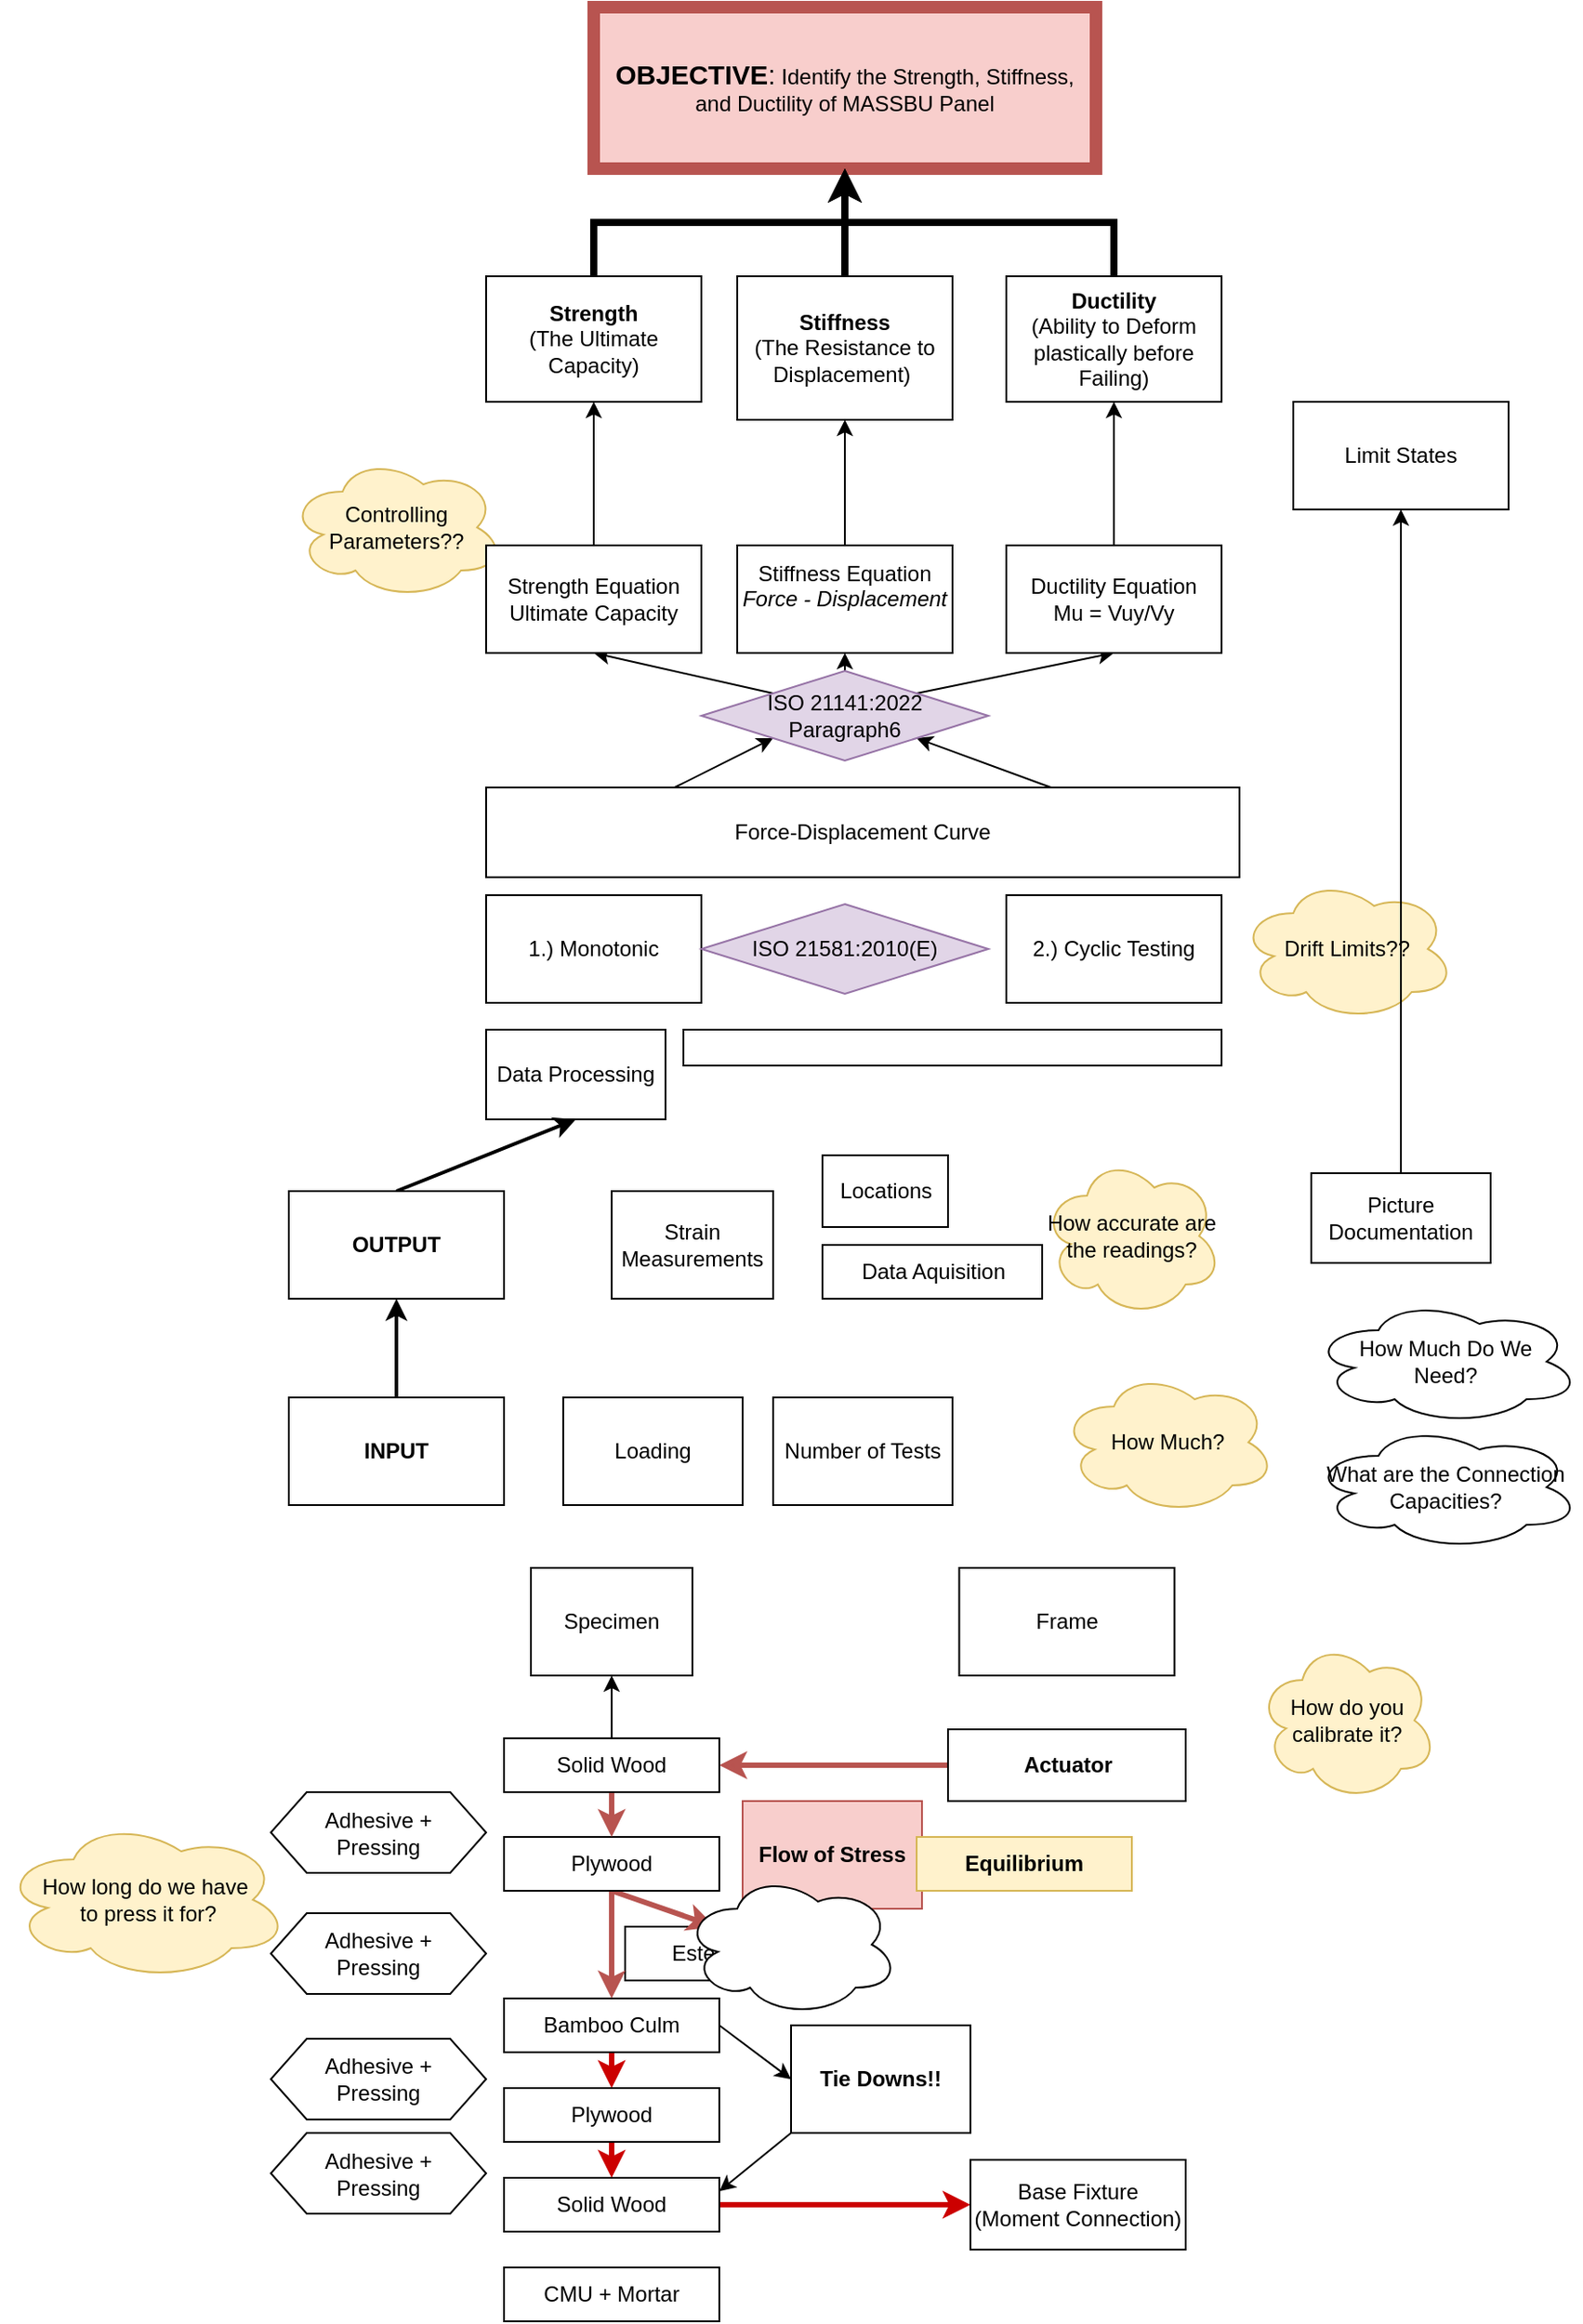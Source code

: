 <mxfile version="26.0.16">
  <diagram id="prtHgNgQTEPvFCAcTncT" name="Page-1">
    <mxGraphModel dx="1621" dy="472" grid="1" gridSize="10" guides="1" tooltips="1" connect="1" arrows="1" fold="1" page="1" pageScale="1" pageWidth="827" pageHeight="1169" math="0" shadow="0">
      <root>
        <mxCell id="0" />
        <mxCell id="1" parent="0" />
        <mxCell id="FZWcAyS96nI4NnQCvx1--2" value="&lt;font style=&quot;font-size: 15px;&quot;&gt;&lt;b style=&quot;&quot;&gt;OBJECTIVE&lt;/b&gt;:&lt;/font&gt; Identify the Strength, Stiffness, and Ductility of MASSBU Panel" style="rounded=0;whiteSpace=wrap;html=1;fillColor=#f8cecc;strokeColor=#b85450;strokeWidth=7;" vertex="1" parent="1">
          <mxGeometry x="170" y="10" width="280" height="90" as="geometry" />
        </mxCell>
        <mxCell id="FZWcAyS96nI4NnQCvx1--12" style="edgeStyle=orthogonalEdgeStyle;rounded=0;orthogonalLoop=1;jettySize=auto;html=1;exitX=0.5;exitY=0;exitDx=0;exitDy=0;strokeWidth=4;entryX=0.5;entryY=1;entryDx=0;entryDy=0;" edge="1" parent="1" source="FZWcAyS96nI4NnQCvx1--3" target="FZWcAyS96nI4NnQCvx1--2">
          <mxGeometry relative="1" as="geometry">
            <mxPoint x="300" y="100" as="targetPoint" />
          </mxGeometry>
        </mxCell>
        <mxCell id="FZWcAyS96nI4NnQCvx1--3" value="&lt;b&gt;Strength&lt;/b&gt;&lt;div&gt;(The Ultimate Capacity)&lt;/div&gt;" style="rounded=0;whiteSpace=wrap;html=1;" vertex="1" parent="1">
          <mxGeometry x="110" y="160" width="120" height="70" as="geometry" />
        </mxCell>
        <mxCell id="FZWcAyS96nI4NnQCvx1--13" style="edgeStyle=orthogonalEdgeStyle;rounded=0;orthogonalLoop=1;jettySize=auto;html=1;exitX=0.5;exitY=0;exitDx=0;exitDy=0;entryX=0.5;entryY=1;entryDx=0;entryDy=0;strokeWidth=4;" edge="1" parent="1" source="FZWcAyS96nI4NnQCvx1--4" target="FZWcAyS96nI4NnQCvx1--2">
          <mxGeometry relative="1" as="geometry">
            <mxPoint x="280" y="110" as="targetPoint" />
          </mxGeometry>
        </mxCell>
        <mxCell id="FZWcAyS96nI4NnQCvx1--4" value="&lt;b&gt;Stiffness&lt;/b&gt;&lt;div&gt;(The Resistance to Displacement)&amp;nbsp;&lt;/div&gt;" style="rounded=0;whiteSpace=wrap;html=1;" vertex="1" parent="1">
          <mxGeometry x="250" y="160" width="120" height="80" as="geometry" />
        </mxCell>
        <mxCell id="FZWcAyS96nI4NnQCvx1--14" style="edgeStyle=orthogonalEdgeStyle;rounded=0;orthogonalLoop=1;jettySize=auto;html=1;exitX=0.5;exitY=0;exitDx=0;exitDy=0;entryX=0.5;entryY=1;entryDx=0;entryDy=0;strokeWidth=4;" edge="1" parent="1" source="FZWcAyS96nI4NnQCvx1--5" target="FZWcAyS96nI4NnQCvx1--2">
          <mxGeometry relative="1" as="geometry">
            <mxPoint x="280" y="110" as="targetPoint" />
          </mxGeometry>
        </mxCell>
        <mxCell id="FZWcAyS96nI4NnQCvx1--5" value="&lt;b&gt;Ductility&lt;/b&gt;&lt;div&gt;(Ability to Deform plastically before Failing)&lt;/div&gt;" style="rounded=0;whiteSpace=wrap;html=1;" vertex="1" parent="1">
          <mxGeometry x="400" y="160" width="120" height="70" as="geometry" />
        </mxCell>
        <mxCell id="FZWcAyS96nI4NnQCvx1--9" value="Controlling Parameters??" style="ellipse;shape=cloud;whiteSpace=wrap;html=1;fillColor=#fff2cc;strokeColor=#d6b656;" vertex="1" parent="1">
          <mxGeometry y="260" width="120" height="80" as="geometry" />
        </mxCell>
        <mxCell id="FZWcAyS96nI4NnQCvx1--11" value="Limit States" style="rounded=0;whiteSpace=wrap;html=1;" vertex="1" parent="1">
          <mxGeometry x="560" y="230" width="120" height="60" as="geometry" />
        </mxCell>
        <mxCell id="FZWcAyS96nI4NnQCvx1--26" style="rounded=0;orthogonalLoop=1;jettySize=auto;html=1;exitX=0.25;exitY=0;exitDx=0;exitDy=0;entryX=0;entryY=1;entryDx=0;entryDy=0;" edge="1" parent="1" source="FZWcAyS96nI4NnQCvx1--15" target="FZWcAyS96nI4NnQCvx1--22">
          <mxGeometry relative="1" as="geometry" />
        </mxCell>
        <mxCell id="FZWcAyS96nI4NnQCvx1--28" style="rounded=0;orthogonalLoop=1;jettySize=auto;html=1;exitX=0.75;exitY=0;exitDx=0;exitDy=0;entryX=1;entryY=1;entryDx=0;entryDy=0;" edge="1" parent="1" source="FZWcAyS96nI4NnQCvx1--15" target="FZWcAyS96nI4NnQCvx1--22">
          <mxGeometry relative="1" as="geometry" />
        </mxCell>
        <mxCell id="FZWcAyS96nI4NnQCvx1--15" value="Force-Displacement Curve" style="rounded=0;whiteSpace=wrap;html=1;" vertex="1" parent="1">
          <mxGeometry x="110" y="445" width="420" height="50" as="geometry" />
        </mxCell>
        <mxCell id="FZWcAyS96nI4NnQCvx1--16" value="1.) Monotonic" style="rounded=0;whiteSpace=wrap;html=1;" vertex="1" parent="1">
          <mxGeometry x="110" y="505" width="120" height="60" as="geometry" />
        </mxCell>
        <mxCell id="FZWcAyS96nI4NnQCvx1--17" value="2.) Cyclic Testing" style="rounded=0;whiteSpace=wrap;html=1;" vertex="1" parent="1">
          <mxGeometry x="400" y="505" width="120" height="60" as="geometry" />
        </mxCell>
        <mxCell id="FZWcAyS96nI4NnQCvx1--20" value="Drift Limits??" style="ellipse;shape=cloud;whiteSpace=wrap;html=1;fillColor=#fff2cc;strokeColor=#d6b656;" vertex="1" parent="1">
          <mxGeometry x="530" y="495" width="120" height="80" as="geometry" />
        </mxCell>
        <mxCell id="FZWcAyS96nI4NnQCvx1--21" value="ISO 21581:2010(E)" style="rhombus;whiteSpace=wrap;html=1;fillColor=#e1d5e7;strokeColor=#9673a6;" vertex="1" parent="1">
          <mxGeometry x="230" y="510" width="160" height="50" as="geometry" />
        </mxCell>
        <mxCell id="FZWcAyS96nI4NnQCvx1--27" style="rounded=0;orthogonalLoop=1;jettySize=auto;html=1;exitX=0;exitY=0;exitDx=0;exitDy=0;entryX=0.5;entryY=1;entryDx=0;entryDy=0;" edge="1" parent="1" source="FZWcAyS96nI4NnQCvx1--22" target="FZWcAyS96nI4NnQCvx1--23">
          <mxGeometry relative="1" as="geometry">
            <mxPoint x="270.0" y="382.5" as="sourcePoint" />
          </mxGeometry>
        </mxCell>
        <mxCell id="FZWcAyS96nI4NnQCvx1--29" style="rounded=0;orthogonalLoop=1;jettySize=auto;html=1;exitX=1;exitY=0;exitDx=0;exitDy=0;entryX=0.5;entryY=1;entryDx=0;entryDy=0;" edge="1" parent="1" source="FZWcAyS96nI4NnQCvx1--22" target="FZWcAyS96nI4NnQCvx1--25">
          <mxGeometry relative="1" as="geometry">
            <mxPoint x="350.0" y="382.5" as="sourcePoint" />
          </mxGeometry>
        </mxCell>
        <mxCell id="FZWcAyS96nI4NnQCvx1--34" style="edgeStyle=orthogonalEdgeStyle;rounded=0;orthogonalLoop=1;jettySize=auto;html=1;exitX=0.5;exitY=0;exitDx=0;exitDy=0;entryX=0.5;entryY=1;entryDx=0;entryDy=0;" edge="1" parent="1" source="FZWcAyS96nI4NnQCvx1--22" target="FZWcAyS96nI4NnQCvx1--24">
          <mxGeometry relative="1" as="geometry" />
        </mxCell>
        <mxCell id="FZWcAyS96nI4NnQCvx1--22" value="ISO 21141:2022&lt;div&gt;Paragraph6&lt;/div&gt;" style="rhombus;whiteSpace=wrap;html=1;fillColor=#e1d5e7;strokeColor=#9673a6;" vertex="1" parent="1">
          <mxGeometry x="230" y="380" width="160" height="50" as="geometry" />
        </mxCell>
        <mxCell id="FZWcAyS96nI4NnQCvx1--30" style="edgeStyle=orthogonalEdgeStyle;rounded=0;orthogonalLoop=1;jettySize=auto;html=1;exitX=0.5;exitY=0;exitDx=0;exitDy=0;entryX=0.5;entryY=1;entryDx=0;entryDy=0;" edge="1" parent="1" source="FZWcAyS96nI4NnQCvx1--23" target="FZWcAyS96nI4NnQCvx1--3">
          <mxGeometry relative="1" as="geometry" />
        </mxCell>
        <mxCell id="FZWcAyS96nI4NnQCvx1--23" value="Strength Equation&lt;div&gt;Ultimate Capacity&lt;/div&gt;" style="rounded=0;whiteSpace=wrap;html=1;" vertex="1" parent="1">
          <mxGeometry x="110" y="310" width="120" height="60" as="geometry" />
        </mxCell>
        <mxCell id="FZWcAyS96nI4NnQCvx1--32" style="edgeStyle=orthogonalEdgeStyle;rounded=0;orthogonalLoop=1;jettySize=auto;html=1;exitX=0.5;exitY=0;exitDx=0;exitDy=0;entryX=0.5;entryY=1;entryDx=0;entryDy=0;" edge="1" parent="1" source="FZWcAyS96nI4NnQCvx1--24" target="FZWcAyS96nI4NnQCvx1--4">
          <mxGeometry relative="1" as="geometry" />
        </mxCell>
        <mxCell id="FZWcAyS96nI4NnQCvx1--24" value="Stiffness Equation&lt;div&gt;&lt;i&gt;Force - Displacement&lt;br&gt;&lt;/i&gt;&lt;div&gt;&lt;br&gt;&lt;/div&gt;&lt;/div&gt;" style="rounded=0;whiteSpace=wrap;html=1;" vertex="1" parent="1">
          <mxGeometry x="250" y="310" width="120" height="60" as="geometry" />
        </mxCell>
        <mxCell id="FZWcAyS96nI4NnQCvx1--33" style="edgeStyle=orthogonalEdgeStyle;rounded=0;orthogonalLoop=1;jettySize=auto;html=1;exitX=0.5;exitY=0;exitDx=0;exitDy=0;entryX=0.5;entryY=1;entryDx=0;entryDy=0;" edge="1" parent="1" source="FZWcAyS96nI4NnQCvx1--25" target="FZWcAyS96nI4NnQCvx1--5">
          <mxGeometry relative="1" as="geometry" />
        </mxCell>
        <mxCell id="FZWcAyS96nI4NnQCvx1--25" value="Ductility Equation&lt;div&gt;Mu = Vuy/Vy&lt;/div&gt;" style="rounded=0;whiteSpace=wrap;html=1;" vertex="1" parent="1">
          <mxGeometry x="400" y="310" width="120" height="60" as="geometry" />
        </mxCell>
        <mxCell id="FZWcAyS96nI4NnQCvx1--35" value="Specimen" style="rounded=0;whiteSpace=wrap;html=1;" vertex="1" parent="1">
          <mxGeometry x="135" y="880" width="90" height="60" as="geometry" />
        </mxCell>
        <mxCell id="FZWcAyS96nI4NnQCvx1--36" value="Strain Measurements" style="rounded=0;whiteSpace=wrap;html=1;" vertex="1" parent="1">
          <mxGeometry x="180" y="670" width="90" height="60" as="geometry" />
        </mxCell>
        <mxCell id="FZWcAyS96nI4NnQCvx1--37" value="Locations" style="whiteSpace=wrap;html=1;" vertex="1" parent="1">
          <mxGeometry x="297.5" y="650" width="70" height="40" as="geometry" />
        </mxCell>
        <mxCell id="FZWcAyS96nI4NnQCvx1--39" value="Data Aquisition" style="whiteSpace=wrap;html=1;" vertex="1" parent="1">
          <mxGeometry x="297.5" y="700" width="122.5" height="30" as="geometry" />
        </mxCell>
        <mxCell id="FZWcAyS96nI4NnQCvx1--40" value="Data Processing" style="whiteSpace=wrap;html=1;" vertex="1" parent="1">
          <mxGeometry x="110" y="580" width="100" height="50" as="geometry" />
        </mxCell>
        <mxCell id="FZWcAyS96nI4NnQCvx1--41" value="" style="whiteSpace=wrap;html=1;" vertex="1" parent="1">
          <mxGeometry x="220" y="580" width="300" height="20" as="geometry" />
        </mxCell>
        <mxCell id="FZWcAyS96nI4NnQCvx1--42" value="Picture Documentation" style="whiteSpace=wrap;html=1;" vertex="1" parent="1">
          <mxGeometry x="570" y="660" width="100" height="50" as="geometry" />
        </mxCell>
        <mxCell id="FZWcAyS96nI4NnQCvx1--43" style="edgeStyle=orthogonalEdgeStyle;rounded=0;orthogonalLoop=1;jettySize=auto;html=1;exitX=0.5;exitY=0;exitDx=0;exitDy=0;entryX=0.5;entryY=1;entryDx=0;entryDy=0;" edge="1" parent="1" source="FZWcAyS96nI4NnQCvx1--42" target="FZWcAyS96nI4NnQCvx1--11">
          <mxGeometry relative="1" as="geometry" />
        </mxCell>
        <mxCell id="FZWcAyS96nI4NnQCvx1--44" value="Loading" style="rounded=0;whiteSpace=wrap;html=1;" vertex="1" parent="1">
          <mxGeometry x="153" y="785" width="100" height="60" as="geometry" />
        </mxCell>
        <mxCell id="FZWcAyS96nI4NnQCvx1--45" value="Frame" style="whiteSpace=wrap;html=1;" vertex="1" parent="1">
          <mxGeometry x="373.75" y="880" width="120" height="60" as="geometry" />
        </mxCell>
        <mxCell id="FZWcAyS96nI4NnQCvx1--69" style="edgeStyle=orthogonalEdgeStyle;rounded=0;orthogonalLoop=1;jettySize=auto;html=1;exitX=0;exitY=0.5;exitDx=0;exitDy=0;entryX=1;entryY=0.5;entryDx=0;entryDy=0;fillColor=#f8cecc;strokeColor=#b85450;strokeWidth=3;" edge="1" parent="1" source="FZWcAyS96nI4NnQCvx1--46" target="FZWcAyS96nI4NnQCvx1--68">
          <mxGeometry relative="1" as="geometry" />
        </mxCell>
        <mxCell id="FZWcAyS96nI4NnQCvx1--46" value="Actuator" style="whiteSpace=wrap;html=1;fontStyle=1" vertex="1" parent="1">
          <mxGeometry x="367.5" y="970" width="132.5" height="40" as="geometry" />
        </mxCell>
        <mxCell id="FZWcAyS96nI4NnQCvx1--95" style="rounded=0;orthogonalLoop=1;jettySize=auto;html=1;exitX=0.5;exitY=0;exitDx=0;exitDy=0;entryX=0.5;entryY=1;entryDx=0;entryDy=0;strokeWidth=2;" edge="1" parent="1" source="FZWcAyS96nI4NnQCvx1--48" target="FZWcAyS96nI4NnQCvx1--49">
          <mxGeometry relative="1" as="geometry" />
        </mxCell>
        <mxCell id="FZWcAyS96nI4NnQCvx1--48" value="&lt;b&gt;INPUT&lt;/b&gt;" style="whiteSpace=wrap;html=1;" vertex="1" parent="1">
          <mxGeometry y="785" width="120" height="60" as="geometry" />
        </mxCell>
        <mxCell id="FZWcAyS96nI4NnQCvx1--93" style="rounded=0;orthogonalLoop=1;jettySize=auto;html=1;exitX=0.5;exitY=0;exitDx=0;exitDy=0;entryX=0.5;entryY=1;entryDx=0;entryDy=0;strokeWidth=2;" edge="1" parent="1" source="FZWcAyS96nI4NnQCvx1--49" target="FZWcAyS96nI4NnQCvx1--40">
          <mxGeometry relative="1" as="geometry" />
        </mxCell>
        <mxCell id="FZWcAyS96nI4NnQCvx1--49" value="&lt;b&gt;OUTPUT&lt;/b&gt;" style="whiteSpace=wrap;html=1;" vertex="1" parent="1">
          <mxGeometry y="670" width="120" height="60" as="geometry" />
        </mxCell>
        <mxCell id="FZWcAyS96nI4NnQCvx1--52" value="How Much?" style="ellipse;shape=cloud;whiteSpace=wrap;html=1;fillColor=#fff2cc;strokeColor=#d6b656;" vertex="1" parent="1">
          <mxGeometry x="430" y="770" width="120" height="80" as="geometry" />
        </mxCell>
        <mxCell id="FZWcAyS96nI4NnQCvx1--76" style="edgeStyle=orthogonalEdgeStyle;rounded=0;orthogonalLoop=1;jettySize=auto;html=1;exitX=1;exitY=0.5;exitDx=0;exitDy=0;entryX=0;entryY=0.5;entryDx=0;entryDy=0;strokeColor=#CC0000;strokeWidth=3;" edge="1" parent="1" source="FZWcAyS96nI4NnQCvx1--53" target="FZWcAyS96nI4NnQCvx1--58">
          <mxGeometry relative="1" as="geometry" />
        </mxCell>
        <mxCell id="FZWcAyS96nI4NnQCvx1--53" value="Solid Wood" style="whiteSpace=wrap;html=1;" vertex="1" parent="1">
          <mxGeometry x="120" y="1220" width="120" height="30" as="geometry" />
        </mxCell>
        <mxCell id="FZWcAyS96nI4NnQCvx1--74" style="edgeStyle=orthogonalEdgeStyle;rounded=0;orthogonalLoop=1;jettySize=auto;html=1;exitX=0.5;exitY=1;exitDx=0;exitDy=0;entryX=0.5;entryY=0;entryDx=0;entryDy=0;strokeColor=#CC0000;strokeWidth=3;" edge="1" parent="1" source="FZWcAyS96nI4NnQCvx1--54" target="FZWcAyS96nI4NnQCvx1--55">
          <mxGeometry relative="1" as="geometry" />
        </mxCell>
        <mxCell id="FZWcAyS96nI4NnQCvx1--91" style="rounded=0;orthogonalLoop=1;jettySize=auto;html=1;exitX=1;exitY=0.5;exitDx=0;exitDy=0;entryX=0;entryY=0.5;entryDx=0;entryDy=0;" edge="1" parent="1" source="FZWcAyS96nI4NnQCvx1--54" target="FZWcAyS96nI4NnQCvx1--90">
          <mxGeometry relative="1" as="geometry" />
        </mxCell>
        <mxCell id="FZWcAyS96nI4NnQCvx1--54" value="Bamboo Culm" style="whiteSpace=wrap;html=1;" vertex="1" parent="1">
          <mxGeometry x="120" y="1120" width="120" height="30" as="geometry" />
        </mxCell>
        <mxCell id="FZWcAyS96nI4NnQCvx1--75" style="edgeStyle=orthogonalEdgeStyle;rounded=0;orthogonalLoop=1;jettySize=auto;html=1;exitX=0.5;exitY=1;exitDx=0;exitDy=0;entryX=0.5;entryY=0;entryDx=0;entryDy=0;strokeColor=#CC0000;strokeWidth=3;" edge="1" parent="1" source="FZWcAyS96nI4NnQCvx1--55" target="FZWcAyS96nI4NnQCvx1--53">
          <mxGeometry relative="1" as="geometry" />
        </mxCell>
        <mxCell id="FZWcAyS96nI4NnQCvx1--55" value="Plywood" style="whiteSpace=wrap;html=1;" vertex="1" parent="1">
          <mxGeometry x="120" y="1170" width="120" height="30" as="geometry" />
        </mxCell>
        <mxCell id="FZWcAyS96nI4NnQCvx1--56" value="Esterillas" style="whiteSpace=wrap;html=1;" vertex="1" parent="1">
          <mxGeometry x="187.5" y="1080" width="100" height="30" as="geometry" />
        </mxCell>
        <mxCell id="FZWcAyS96nI4NnQCvx1--71" style="rounded=0;orthogonalLoop=1;jettySize=auto;html=1;exitX=0.5;exitY=1;exitDx=0;exitDy=0;entryX=0.5;entryY=0;entryDx=0;entryDy=0;fillColor=#f8cecc;strokeColor=#b85450;strokeWidth=3;" edge="1" parent="1" source="FZWcAyS96nI4NnQCvx1--57" target="FZWcAyS96nI4NnQCvx1--56">
          <mxGeometry relative="1" as="geometry" />
        </mxCell>
        <mxCell id="FZWcAyS96nI4NnQCvx1--72" style="edgeStyle=orthogonalEdgeStyle;rounded=0;orthogonalLoop=1;jettySize=auto;html=1;exitX=0.5;exitY=1;exitDx=0;exitDy=0;entryX=0.5;entryY=0;entryDx=0;entryDy=0;fillColor=#f8cecc;strokeColor=#b85450;strokeWidth=3;" edge="1" parent="1" source="FZWcAyS96nI4NnQCvx1--57" target="FZWcAyS96nI4NnQCvx1--54">
          <mxGeometry relative="1" as="geometry" />
        </mxCell>
        <mxCell id="FZWcAyS96nI4NnQCvx1--57" value="Plywood" style="whiteSpace=wrap;html=1;" vertex="1" parent="1">
          <mxGeometry x="120" y="1030" width="120" height="30" as="geometry" />
        </mxCell>
        <mxCell id="FZWcAyS96nI4NnQCvx1--58" value="Base Fixture&lt;div&gt;(Moment Connection)&lt;/div&gt;" style="whiteSpace=wrap;html=1;" vertex="1" parent="1">
          <mxGeometry x="380" y="1210" width="120" height="50" as="geometry" />
        </mxCell>
        <mxCell id="FZWcAyS96nI4NnQCvx1--61" value="Flow of Stress" style="whiteSpace=wrap;html=1;fontStyle=1;fillColor=#f8cecc;strokeColor=#b85450;" vertex="1" parent="1">
          <mxGeometry x="253" y="1010" width="100" height="60" as="geometry" />
        </mxCell>
        <mxCell id="FZWcAyS96nI4NnQCvx1--66" value="How do you calibrate it?" style="ellipse;shape=cloud;whiteSpace=wrap;html=1;fillColor=#fff2cc;strokeColor=#d6b656;" vertex="1" parent="1">
          <mxGeometry x="540" y="920" width="100" height="90" as="geometry" />
        </mxCell>
        <mxCell id="FZWcAyS96nI4NnQCvx1--67" value="How accurate are the readings?" style="ellipse;shape=cloud;whiteSpace=wrap;html=1;fillColor=#fff2cc;strokeColor=#d6b656;" vertex="1" parent="1">
          <mxGeometry x="420" y="650" width="100" height="90" as="geometry" />
        </mxCell>
        <mxCell id="FZWcAyS96nI4NnQCvx1--70" style="edgeStyle=orthogonalEdgeStyle;rounded=0;orthogonalLoop=1;jettySize=auto;html=1;exitX=0.5;exitY=1;exitDx=0;exitDy=0;entryX=0.5;entryY=0;entryDx=0;entryDy=0;fillColor=#f8cecc;strokeColor=#b85450;strokeWidth=3;" edge="1" parent="1" source="FZWcAyS96nI4NnQCvx1--68" target="FZWcAyS96nI4NnQCvx1--57">
          <mxGeometry relative="1" as="geometry" />
        </mxCell>
        <mxCell id="FZWcAyS96nI4NnQCvx1--87" style="edgeStyle=orthogonalEdgeStyle;rounded=0;orthogonalLoop=1;jettySize=auto;html=1;exitX=0.5;exitY=0;exitDx=0;exitDy=0;entryX=0.5;entryY=1;entryDx=0;entryDy=0;" edge="1" parent="1" source="FZWcAyS96nI4NnQCvx1--68" target="FZWcAyS96nI4NnQCvx1--35">
          <mxGeometry relative="1" as="geometry" />
        </mxCell>
        <mxCell id="FZWcAyS96nI4NnQCvx1--68" value="Solid Wood" style="whiteSpace=wrap;html=1;" vertex="1" parent="1">
          <mxGeometry x="120" y="975" width="120" height="30" as="geometry" />
        </mxCell>
        <mxCell id="FZWcAyS96nI4NnQCvx1--77" value="&lt;b&gt;Equilibrium&lt;/b&gt;" style="whiteSpace=wrap;html=1;fillColor=#fff2cc;strokeColor=#d6b656;" vertex="1" parent="1">
          <mxGeometry x="350" y="1030" width="120" height="30" as="geometry" />
        </mxCell>
        <mxCell id="FZWcAyS96nI4NnQCvx1--81" value="How Much Do We&lt;div&gt;Need?&lt;/div&gt;" style="ellipse;shape=cloud;whiteSpace=wrap;html=1;" vertex="1" parent="1">
          <mxGeometry x="570" y="730" width="150" height="70" as="geometry" />
        </mxCell>
        <mxCell id="FZWcAyS96nI4NnQCvx1--82" value="What are the Connection Capacities?" style="ellipse;shape=cloud;whiteSpace=wrap;html=1;" vertex="1" parent="1">
          <mxGeometry x="570" y="800" width="150" height="70" as="geometry" />
        </mxCell>
        <mxCell id="FZWcAyS96nI4NnQCvx1--84" value="Adhesive +&lt;div&gt;Pressing&lt;/div&gt;" style="shape=hexagon;perimeter=hexagonPerimeter2;whiteSpace=wrap;html=1;fixedSize=1;" vertex="1" parent="1">
          <mxGeometry x="-10" y="1005" width="120" height="45" as="geometry" />
        </mxCell>
        <mxCell id="FZWcAyS96nI4NnQCvx1--88" value="Number of Tests" style="rounded=0;whiteSpace=wrap;html=1;" vertex="1" parent="1">
          <mxGeometry x="270" y="785" width="100" height="60" as="geometry" />
        </mxCell>
        <mxCell id="FZWcAyS96nI4NnQCvx1--92" style="rounded=0;orthogonalLoop=1;jettySize=auto;html=1;exitX=0;exitY=1;exitDx=0;exitDy=0;entryX=1;entryY=0.25;entryDx=0;entryDy=0;" edge="1" parent="1" source="FZWcAyS96nI4NnQCvx1--90" target="FZWcAyS96nI4NnQCvx1--53">
          <mxGeometry relative="1" as="geometry" />
        </mxCell>
        <mxCell id="FZWcAyS96nI4NnQCvx1--90" value="Tie Downs!!" style="whiteSpace=wrap;html=1;fontStyle=1" vertex="1" parent="1">
          <mxGeometry x="280" y="1135" width="100" height="60" as="geometry" />
        </mxCell>
        <mxCell id="FZWcAyS96nI4NnQCvx1--96" value="Adhesive +&lt;div&gt;Pressing&lt;/div&gt;" style="shape=hexagon;perimeter=hexagonPerimeter2;whiteSpace=wrap;html=1;fixedSize=1;" vertex="1" parent="1">
          <mxGeometry x="-10" y="1072.5" width="120" height="45" as="geometry" />
        </mxCell>
        <mxCell id="FZWcAyS96nI4NnQCvx1--97" value="Adhesive +&lt;div&gt;Pressing&lt;/div&gt;" style="shape=hexagon;perimeter=hexagonPerimeter2;whiteSpace=wrap;html=1;fixedSize=1;" vertex="1" parent="1">
          <mxGeometry x="-10" y="1142.5" width="120" height="45" as="geometry" />
        </mxCell>
        <mxCell id="FZWcAyS96nI4NnQCvx1--98" value="CMU + Mortar" style="whiteSpace=wrap;html=1;" vertex="1" parent="1">
          <mxGeometry x="120" y="1270" width="120" height="30" as="geometry" />
        </mxCell>
        <mxCell id="FZWcAyS96nI4NnQCvx1--99" value="Adhesive +&lt;div&gt;Pressing&lt;/div&gt;" style="shape=hexagon;perimeter=hexagonPerimeter2;whiteSpace=wrap;html=1;fixedSize=1;" vertex="1" parent="1">
          <mxGeometry x="-10" y="1195" width="120" height="45" as="geometry" />
        </mxCell>
        <mxCell id="FZWcAyS96nI4NnQCvx1--100" value="" style="ellipse;shape=cloud;whiteSpace=wrap;html=1;" vertex="1" parent="1">
          <mxGeometry x="220" y="1050" width="120" height="80" as="geometry" />
        </mxCell>
        <mxCell id="FZWcAyS96nI4NnQCvx1--101" value="How long do we have&lt;div&gt;&amp;nbsp;to press it for?&lt;/div&gt;" style="ellipse;shape=cloud;whiteSpace=wrap;html=1;fillColor=#fff2cc;strokeColor=#d6b656;" vertex="1" parent="1">
          <mxGeometry x="-160" y="1020" width="160" height="90" as="geometry" />
        </mxCell>
      </root>
    </mxGraphModel>
  </diagram>
</mxfile>
